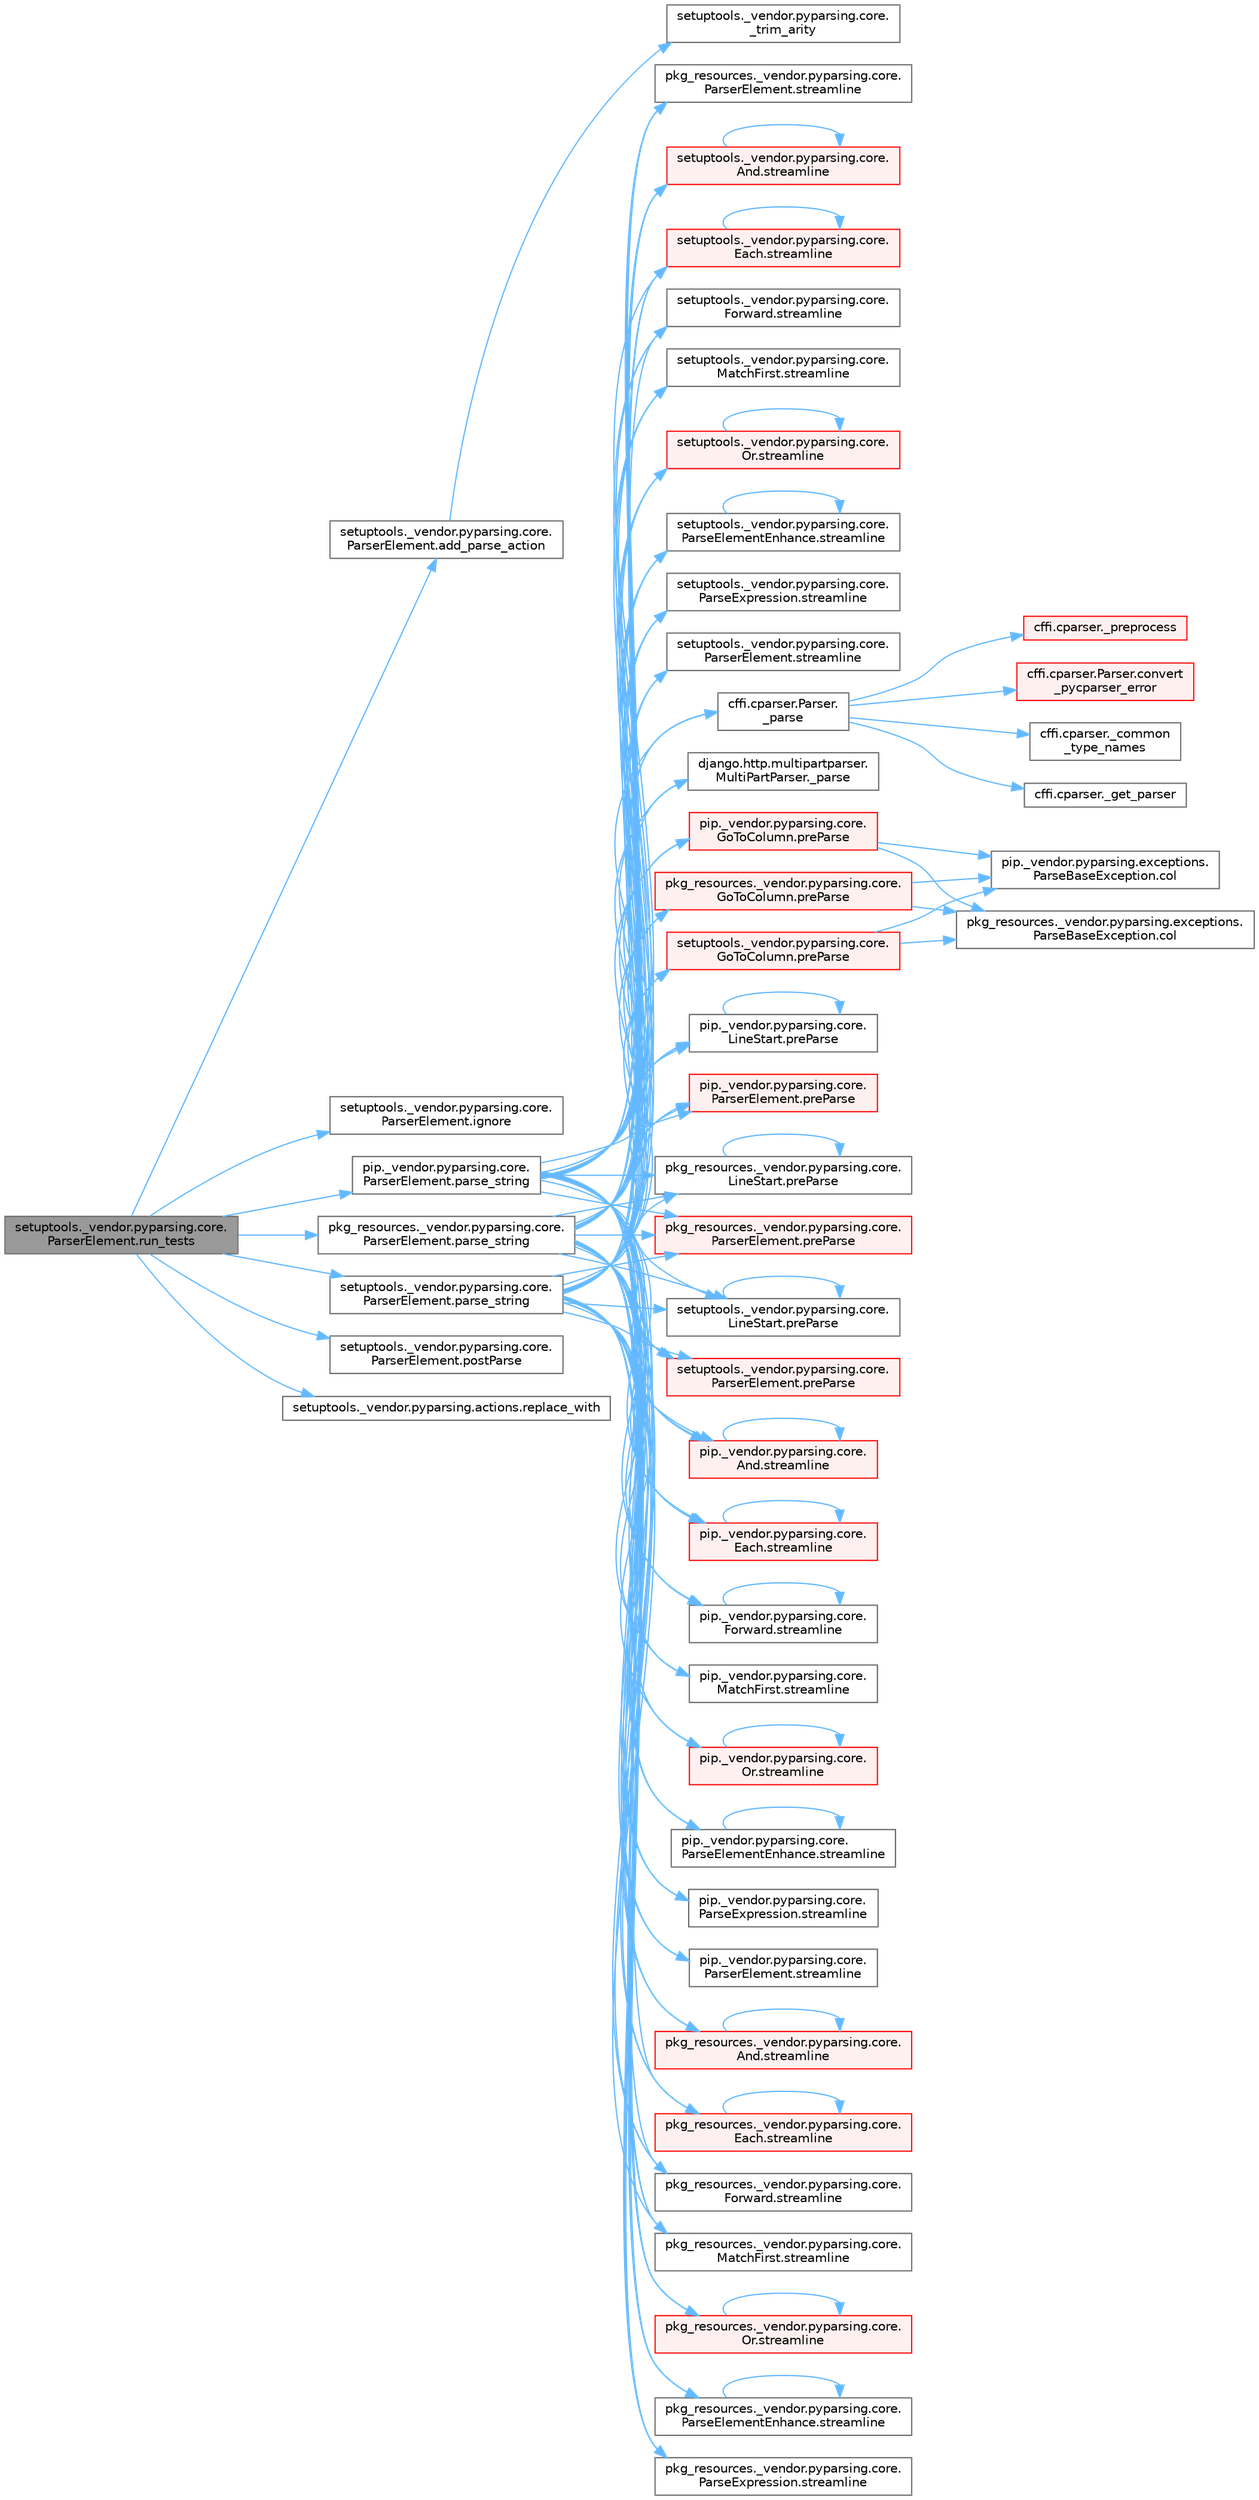 digraph "setuptools._vendor.pyparsing.core.ParserElement.run_tests"
{
 // LATEX_PDF_SIZE
  bgcolor="transparent";
  edge [fontname=Helvetica,fontsize=10,labelfontname=Helvetica,labelfontsize=10];
  node [fontname=Helvetica,fontsize=10,shape=box,height=0.2,width=0.4];
  rankdir="LR";
  Node1 [id="Node000001",label="setuptools._vendor.pyparsing.core.\lParserElement.run_tests",height=0.2,width=0.4,color="gray40", fillcolor="grey60", style="filled", fontcolor="black",tooltip=" "];
  Node1 -> Node2 [id="edge1_Node000001_Node000002",color="steelblue1",style="solid",tooltip=" "];
  Node2 [id="Node000002",label="setuptools._vendor.pyparsing.core.\lParserElement.add_parse_action",height=0.2,width=0.4,color="grey40", fillcolor="white", style="filled",URL="$classsetuptools_1_1__vendor_1_1pyparsing_1_1core_1_1_parser_element.html#a3aea7821990c433782ce81a63cd77b18",tooltip=" "];
  Node2 -> Node3 [id="edge2_Node000002_Node000003",color="steelblue1",style="solid",tooltip=" "];
  Node3 [id="Node000003",label="setuptools._vendor.pyparsing.core.\l_trim_arity",height=0.2,width=0.4,color="grey40", fillcolor="white", style="filled",URL="$namespacesetuptools_1_1__vendor_1_1pyparsing_1_1core.html#a6d6781370a1f3436fe3221167f2239d5",tooltip=" "];
  Node1 -> Node4 [id="edge3_Node000001_Node000004",color="steelblue1",style="solid",tooltip=" "];
  Node4 [id="Node000004",label="setuptools._vendor.pyparsing.core.\lParserElement.ignore",height=0.2,width=0.4,color="grey40", fillcolor="white", style="filled",URL="$classsetuptools_1_1__vendor_1_1pyparsing_1_1core_1_1_parser_element.html#a3d06b11f5c1ed2cf3d0fe9c72303a573",tooltip=" "];
  Node1 -> Node5 [id="edge4_Node000001_Node000005",color="steelblue1",style="solid",tooltip=" "];
  Node5 [id="Node000005",label="pip._vendor.pyparsing.core.\lParserElement.parse_string",height=0.2,width=0.4,color="grey40", fillcolor="white", style="filled",URL="$classpip_1_1__vendor_1_1pyparsing_1_1core_1_1_parser_element.html#ac17206f98799aeb9149ef0873423fb3d",tooltip=" "];
  Node5 -> Node6 [id="edge5_Node000005_Node000006",color="steelblue1",style="solid",tooltip=" "];
  Node6 [id="Node000006",label="cffi.cparser.Parser.\l_parse",height=0.2,width=0.4,color="grey40", fillcolor="white", style="filled",URL="$classcffi_1_1cparser_1_1_parser.html#a1e34a6250e166916f64724a073816414",tooltip=" "];
  Node6 -> Node7 [id="edge6_Node000006_Node000007",color="steelblue1",style="solid",tooltip=" "];
  Node7 [id="Node000007",label="cffi.cparser._common\l_type_names",height=0.2,width=0.4,color="grey40", fillcolor="white", style="filled",URL="$namespacecffi_1_1cparser.html#ad1e7fbfe345d73658edbbb69143d6af4",tooltip=" "];
  Node6 -> Node8 [id="edge7_Node000006_Node000008",color="steelblue1",style="solid",tooltip=" "];
  Node8 [id="Node000008",label="cffi.cparser._get_parser",height=0.2,width=0.4,color="grey40", fillcolor="white", style="filled",URL="$namespacecffi_1_1cparser.html#a5fac6df4b37bff6d34bddf1011e17744",tooltip=" "];
  Node6 -> Node9 [id="edge8_Node000006_Node000009",color="steelblue1",style="solid",tooltip=" "];
  Node9 [id="Node000009",label="cffi.cparser._preprocess",height=0.2,width=0.4,color="red", fillcolor="#FFF0F0", style="filled",URL="$namespacecffi_1_1cparser.html#a66b1e3de638efcf1ccd505832e306bdb",tooltip=" "];
  Node6 -> Node15 [id="edge9_Node000006_Node000015",color="steelblue1",style="solid",tooltip=" "];
  Node15 [id="Node000015",label="cffi.cparser.Parser.convert\l_pycparser_error",height=0.2,width=0.4,color="red", fillcolor="#FFF0F0", style="filled",URL="$classcffi_1_1cparser_1_1_parser.html#aa2308c4a4be419a7a50ec3136fe3342f",tooltip=" "];
  Node5 -> Node17 [id="edge10_Node000005_Node000017",color="steelblue1",style="solid",tooltip=" "];
  Node17 [id="Node000017",label="django.http.multipartparser.\lMultiPartParser._parse",height=0.2,width=0.4,color="grey40", fillcolor="white", style="filled",URL="$classdjango_1_1http_1_1multipartparser_1_1_multi_part_parser.html#adb07bed95c15670985ba7e9222bc071f",tooltip=" "];
  Node5 -> Node18 [id="edge11_Node000005_Node000018",color="steelblue1",style="solid",tooltip=" "];
  Node18 [id="Node000018",label="pip._vendor.pyparsing.core.\lGoToColumn.preParse",height=0.2,width=0.4,color="red", fillcolor="#FFF0F0", style="filled",URL="$classpip_1_1__vendor_1_1pyparsing_1_1core_1_1_go_to_column.html#ab95dd9011eaa3a49a7c21a5842ca80f1",tooltip=" "];
  Node18 -> Node19 [id="edge12_Node000018_Node000019",color="steelblue1",style="solid",tooltip=" "];
  Node19 [id="Node000019",label="pip._vendor.pyparsing.exceptions.\lParseBaseException.col",height=0.2,width=0.4,color="grey40", fillcolor="white", style="filled",URL="$classpip_1_1__vendor_1_1pyparsing_1_1exceptions_1_1_parse_base_exception.html#a6a546668947ddb30092a2cb2973b4428",tooltip=" "];
  Node18 -> Node20 [id="edge13_Node000018_Node000020",color="steelblue1",style="solid",tooltip=" "];
  Node20 [id="Node000020",label="pkg_resources._vendor.pyparsing.exceptions.\lParseBaseException.col",height=0.2,width=0.4,color="grey40", fillcolor="white", style="filled",URL="$classpkg__resources_1_1__vendor_1_1pyparsing_1_1exceptions_1_1_parse_base_exception.html#af276ae1ceb34d216f981d6146227eb5f",tooltip=" "];
  Node5 -> Node22 [id="edge14_Node000005_Node000022",color="steelblue1",style="solid",tooltip=" "];
  Node22 [id="Node000022",label="pip._vendor.pyparsing.core.\lLineStart.preParse",height=0.2,width=0.4,color="grey40", fillcolor="white", style="filled",URL="$classpip_1_1__vendor_1_1pyparsing_1_1core_1_1_line_start.html#a4842aabc215e597d34a37132bd2164c3",tooltip=" "];
  Node22 -> Node22 [id="edge15_Node000022_Node000022",color="steelblue1",style="solid",tooltip=" "];
  Node5 -> Node23 [id="edge16_Node000005_Node000023",color="steelblue1",style="solid",tooltip=" "];
  Node23 [id="Node000023",label="pip._vendor.pyparsing.core.\lParserElement.preParse",height=0.2,width=0.4,color="red", fillcolor="#FFF0F0", style="filled",URL="$classpip_1_1__vendor_1_1pyparsing_1_1core_1_1_parser_element.html#ab5e2fcbb7e83e0b5608eb5cbc31c17f0",tooltip=" "];
  Node5 -> Node27 [id="edge17_Node000005_Node000027",color="steelblue1",style="solid",tooltip=" "];
  Node27 [id="Node000027",label="pkg_resources._vendor.pyparsing.core.\lGoToColumn.preParse",height=0.2,width=0.4,color="red", fillcolor="#FFF0F0", style="filled",URL="$classpkg__resources_1_1__vendor_1_1pyparsing_1_1core_1_1_go_to_column.html#a7dda5f45c66a77d8f44482f0e4e60dc8",tooltip=" "];
  Node27 -> Node19 [id="edge18_Node000027_Node000019",color="steelblue1",style="solid",tooltip=" "];
  Node27 -> Node20 [id="edge19_Node000027_Node000020",color="steelblue1",style="solid",tooltip=" "];
  Node5 -> Node28 [id="edge20_Node000005_Node000028",color="steelblue1",style="solid",tooltip=" "];
  Node28 [id="Node000028",label="pkg_resources._vendor.pyparsing.core.\lLineStart.preParse",height=0.2,width=0.4,color="grey40", fillcolor="white", style="filled",URL="$classpkg__resources_1_1__vendor_1_1pyparsing_1_1core_1_1_line_start.html#a1a632746f9353dcd0ac03794f3ad10e0",tooltip=" "];
  Node28 -> Node28 [id="edge21_Node000028_Node000028",color="steelblue1",style="solid",tooltip=" "];
  Node5 -> Node29 [id="edge22_Node000005_Node000029",color="steelblue1",style="solid",tooltip=" "];
  Node29 [id="Node000029",label="pkg_resources._vendor.pyparsing.core.\lParserElement.preParse",height=0.2,width=0.4,color="red", fillcolor="#FFF0F0", style="filled",URL="$classpkg__resources_1_1__vendor_1_1pyparsing_1_1core_1_1_parser_element.html#a903b825f358cef436ee45d6e5b992208",tooltip=" "];
  Node5 -> Node30 [id="edge23_Node000005_Node000030",color="steelblue1",style="solid",tooltip=" "];
  Node30 [id="Node000030",label="setuptools._vendor.pyparsing.core.\lGoToColumn.preParse",height=0.2,width=0.4,color="red", fillcolor="#FFF0F0", style="filled",URL="$classsetuptools_1_1__vendor_1_1pyparsing_1_1core_1_1_go_to_column.html#a48014493358128169e063bf01683ab50",tooltip=" "];
  Node30 -> Node19 [id="edge24_Node000030_Node000019",color="steelblue1",style="solid",tooltip=" "];
  Node30 -> Node20 [id="edge25_Node000030_Node000020",color="steelblue1",style="solid",tooltip=" "];
  Node5 -> Node31 [id="edge26_Node000005_Node000031",color="steelblue1",style="solid",tooltip=" "];
  Node31 [id="Node000031",label="setuptools._vendor.pyparsing.core.\lLineStart.preParse",height=0.2,width=0.4,color="grey40", fillcolor="white", style="filled",URL="$classsetuptools_1_1__vendor_1_1pyparsing_1_1core_1_1_line_start.html#aa77a7d1eedaa73d5568db1c61b283a25",tooltip=" "];
  Node31 -> Node31 [id="edge27_Node000031_Node000031",color="steelblue1",style="solid",tooltip=" "];
  Node5 -> Node32 [id="edge28_Node000005_Node000032",color="steelblue1",style="solid",tooltip=" "];
  Node32 [id="Node000032",label="setuptools._vendor.pyparsing.core.\lParserElement.preParse",height=0.2,width=0.4,color="red", fillcolor="#FFF0F0", style="filled",URL="$classsetuptools_1_1__vendor_1_1pyparsing_1_1core_1_1_parser_element.html#a685a6f15fdc46b4ac7a138afb9f3b707",tooltip=" "];
  Node5 -> Node33 [id="edge29_Node000005_Node000033",color="steelblue1",style="solid",tooltip=" "];
  Node33 [id="Node000033",label="pip._vendor.pyparsing.core.\lAnd.streamline",height=0.2,width=0.4,color="red", fillcolor="#FFF0F0", style="filled",URL="$classpip_1_1__vendor_1_1pyparsing_1_1core_1_1_and.html#a7446a6e43ede488c85348e0bc684f01a",tooltip=" "];
  Node33 -> Node33 [id="edge30_Node000033_Node000033",color="steelblue1",style="solid",tooltip=" "];
  Node5 -> Node43 [id="edge31_Node000005_Node000043",color="steelblue1",style="solid",tooltip=" "];
  Node43 [id="Node000043",label="pip._vendor.pyparsing.core.\lEach.streamline",height=0.2,width=0.4,color="red", fillcolor="#FFF0F0", style="filled",URL="$classpip_1_1__vendor_1_1pyparsing_1_1core_1_1_each.html#a96aa5153ac4224d3fb453b3bdd797ff1",tooltip=" "];
  Node43 -> Node43 [id="edge32_Node000043_Node000043",color="steelblue1",style="solid",tooltip=" "];
  Node5 -> Node44 [id="edge33_Node000005_Node000044",color="steelblue1",style="solid",tooltip=" "];
  Node44 [id="Node000044",label="pip._vendor.pyparsing.core.\lForward.streamline",height=0.2,width=0.4,color="grey40", fillcolor="white", style="filled",URL="$classpip_1_1__vendor_1_1pyparsing_1_1core_1_1_forward.html#af7a204ab4698054e11ef4e000b50fcfb",tooltip=" "];
  Node44 -> Node44 [id="edge34_Node000044_Node000044",color="steelblue1",style="solid",tooltip=" "];
  Node5 -> Node45 [id="edge35_Node000005_Node000045",color="steelblue1",style="solid",tooltip=" "];
  Node45 [id="Node000045",label="pip._vendor.pyparsing.core.\lMatchFirst.streamline",height=0.2,width=0.4,color="grey40", fillcolor="white", style="filled",URL="$classpip_1_1__vendor_1_1pyparsing_1_1core_1_1_match_first.html#abf1fe67ee259fd48394355a34da0cd31",tooltip=" "];
  Node5 -> Node46 [id="edge36_Node000005_Node000046",color="steelblue1",style="solid",tooltip=" "];
  Node46 [id="Node000046",label="pip._vendor.pyparsing.core.\lOr.streamline",height=0.2,width=0.4,color="red", fillcolor="#FFF0F0", style="filled",URL="$classpip_1_1__vendor_1_1pyparsing_1_1core_1_1_or.html#aaaf554dbc1aec5d9cddf31cd519f8a95",tooltip=" "];
  Node46 -> Node46 [id="edge37_Node000046_Node000046",color="steelblue1",style="solid",tooltip=" "];
  Node5 -> Node47 [id="edge38_Node000005_Node000047",color="steelblue1",style="solid",tooltip=" "];
  Node47 [id="Node000047",label="pip._vendor.pyparsing.core.\lParseElementEnhance.streamline",height=0.2,width=0.4,color="grey40", fillcolor="white", style="filled",URL="$classpip_1_1__vendor_1_1pyparsing_1_1core_1_1_parse_element_enhance.html#a22fa734d3ca75a32b364ac5022b6efeb",tooltip=" "];
  Node47 -> Node47 [id="edge39_Node000047_Node000047",color="steelblue1",style="solid",tooltip=" "];
  Node5 -> Node48 [id="edge40_Node000005_Node000048",color="steelblue1",style="solid",tooltip=" "];
  Node48 [id="Node000048",label="pip._vendor.pyparsing.core.\lParseExpression.streamline",height=0.2,width=0.4,color="grey40", fillcolor="white", style="filled",URL="$classpip_1_1__vendor_1_1pyparsing_1_1core_1_1_parse_expression.html#a21690d6009b05f1e3ecca6cc12565864",tooltip=" "];
  Node5 -> Node49 [id="edge41_Node000005_Node000049",color="steelblue1",style="solid",tooltip=" "];
  Node49 [id="Node000049",label="pip._vendor.pyparsing.core.\lParserElement.streamline",height=0.2,width=0.4,color="grey40", fillcolor="white", style="filled",URL="$classpip_1_1__vendor_1_1pyparsing_1_1core_1_1_parser_element.html#ac5e2a623f5a6ce62459a6de3603af070",tooltip=" "];
  Node5 -> Node50 [id="edge42_Node000005_Node000050",color="steelblue1",style="solid",tooltip=" "];
  Node50 [id="Node000050",label="pkg_resources._vendor.pyparsing.core.\lAnd.streamline",height=0.2,width=0.4,color="red", fillcolor="#FFF0F0", style="filled",URL="$classpkg__resources_1_1__vendor_1_1pyparsing_1_1core_1_1_and.html#a961e2458f172f1d34fe94a756cdf9a0e",tooltip=" "];
  Node50 -> Node50 [id="edge43_Node000050_Node000050",color="steelblue1",style="solid",tooltip=" "];
  Node5 -> Node51 [id="edge44_Node000005_Node000051",color="steelblue1",style="solid",tooltip=" "];
  Node51 [id="Node000051",label="pkg_resources._vendor.pyparsing.core.\lEach.streamline",height=0.2,width=0.4,color="red", fillcolor="#FFF0F0", style="filled",URL="$classpkg__resources_1_1__vendor_1_1pyparsing_1_1core_1_1_each.html#af5805f767d634140e3c0c7e8bbe0c1f0",tooltip=" "];
  Node51 -> Node51 [id="edge45_Node000051_Node000051",color="steelblue1",style="solid",tooltip=" "];
  Node5 -> Node52 [id="edge46_Node000005_Node000052",color="steelblue1",style="solid",tooltip=" "];
  Node52 [id="Node000052",label="pkg_resources._vendor.pyparsing.core.\lForward.streamline",height=0.2,width=0.4,color="grey40", fillcolor="white", style="filled",URL="$classpkg__resources_1_1__vendor_1_1pyparsing_1_1core_1_1_forward.html#a66fde559cb44c331c3a4595c29bf93f0",tooltip=" "];
  Node5 -> Node53 [id="edge47_Node000005_Node000053",color="steelblue1",style="solid",tooltip=" "];
  Node53 [id="Node000053",label="pkg_resources._vendor.pyparsing.core.\lMatchFirst.streamline",height=0.2,width=0.4,color="grey40", fillcolor="white", style="filled",URL="$classpkg__resources_1_1__vendor_1_1pyparsing_1_1core_1_1_match_first.html#afa499841e9b708a4ce0f1021931c2e41",tooltip=" "];
  Node5 -> Node54 [id="edge48_Node000005_Node000054",color="steelblue1",style="solid",tooltip=" "];
  Node54 [id="Node000054",label="pkg_resources._vendor.pyparsing.core.\lOr.streamline",height=0.2,width=0.4,color="red", fillcolor="#FFF0F0", style="filled",URL="$classpkg__resources_1_1__vendor_1_1pyparsing_1_1core_1_1_or.html#a854639b74587124e16b98edd0607316c",tooltip=" "];
  Node54 -> Node54 [id="edge49_Node000054_Node000054",color="steelblue1",style="solid",tooltip=" "];
  Node5 -> Node55 [id="edge50_Node000005_Node000055",color="steelblue1",style="solid",tooltip=" "];
  Node55 [id="Node000055",label="pkg_resources._vendor.pyparsing.core.\lParseElementEnhance.streamline",height=0.2,width=0.4,color="grey40", fillcolor="white", style="filled",URL="$classpkg__resources_1_1__vendor_1_1pyparsing_1_1core_1_1_parse_element_enhance.html#a368d4a490eb43f829e76318b01b3689e",tooltip=" "];
  Node55 -> Node55 [id="edge51_Node000055_Node000055",color="steelblue1",style="solid",tooltip=" "];
  Node5 -> Node56 [id="edge52_Node000005_Node000056",color="steelblue1",style="solid",tooltip=" "];
  Node56 [id="Node000056",label="pkg_resources._vendor.pyparsing.core.\lParseExpression.streamline",height=0.2,width=0.4,color="grey40", fillcolor="white", style="filled",URL="$classpkg__resources_1_1__vendor_1_1pyparsing_1_1core_1_1_parse_expression.html#a3f167c02a6631f0a6015e67fd164b538",tooltip=" "];
  Node5 -> Node57 [id="edge53_Node000005_Node000057",color="steelblue1",style="solid",tooltip=" "];
  Node57 [id="Node000057",label="pkg_resources._vendor.pyparsing.core.\lParserElement.streamline",height=0.2,width=0.4,color="grey40", fillcolor="white", style="filled",URL="$classpkg__resources_1_1__vendor_1_1pyparsing_1_1core_1_1_parser_element.html#ab0c0a21af8196700be2b1f2c9322ee59",tooltip=" "];
  Node5 -> Node58 [id="edge54_Node000005_Node000058",color="steelblue1",style="solid",tooltip=" "];
  Node58 [id="Node000058",label="setuptools._vendor.pyparsing.core.\lAnd.streamline",height=0.2,width=0.4,color="red", fillcolor="#FFF0F0", style="filled",URL="$classsetuptools_1_1__vendor_1_1pyparsing_1_1core_1_1_and.html#a994b65a179dc06dec0a35a9e661bbbcf",tooltip=" "];
  Node58 -> Node58 [id="edge55_Node000058_Node000058",color="steelblue1",style="solid",tooltip=" "];
  Node5 -> Node59 [id="edge56_Node000005_Node000059",color="steelblue1",style="solid",tooltip=" "];
  Node59 [id="Node000059",label="setuptools._vendor.pyparsing.core.\lEach.streamline",height=0.2,width=0.4,color="red", fillcolor="#FFF0F0", style="filled",URL="$classsetuptools_1_1__vendor_1_1pyparsing_1_1core_1_1_each.html#a1bab1a878298d884782c2dcea9b7b2ff",tooltip=" "];
  Node59 -> Node59 [id="edge57_Node000059_Node000059",color="steelblue1",style="solid",tooltip=" "];
  Node5 -> Node60 [id="edge58_Node000005_Node000060",color="steelblue1",style="solid",tooltip=" "];
  Node60 [id="Node000060",label="setuptools._vendor.pyparsing.core.\lForward.streamline",height=0.2,width=0.4,color="grey40", fillcolor="white", style="filled",URL="$classsetuptools_1_1__vendor_1_1pyparsing_1_1core_1_1_forward.html#afa09cc446e9aa37468f0c0d2dd911839",tooltip=" "];
  Node5 -> Node61 [id="edge59_Node000005_Node000061",color="steelblue1",style="solid",tooltip=" "];
  Node61 [id="Node000061",label="setuptools._vendor.pyparsing.core.\lMatchFirst.streamline",height=0.2,width=0.4,color="grey40", fillcolor="white", style="filled",URL="$classsetuptools_1_1__vendor_1_1pyparsing_1_1core_1_1_match_first.html#a17167d182eb29328bff71dc0f9a508e5",tooltip=" "];
  Node5 -> Node62 [id="edge60_Node000005_Node000062",color="steelblue1",style="solid",tooltip=" "];
  Node62 [id="Node000062",label="setuptools._vendor.pyparsing.core.\lOr.streamline",height=0.2,width=0.4,color="red", fillcolor="#FFF0F0", style="filled",URL="$classsetuptools_1_1__vendor_1_1pyparsing_1_1core_1_1_or.html#aeab055b0277cb2c7035b849cfc773127",tooltip=" "];
  Node62 -> Node62 [id="edge61_Node000062_Node000062",color="steelblue1",style="solid",tooltip=" "];
  Node5 -> Node63 [id="edge62_Node000005_Node000063",color="steelblue1",style="solid",tooltip=" "];
  Node63 [id="Node000063",label="setuptools._vendor.pyparsing.core.\lParseElementEnhance.streamline",height=0.2,width=0.4,color="grey40", fillcolor="white", style="filled",URL="$classsetuptools_1_1__vendor_1_1pyparsing_1_1core_1_1_parse_element_enhance.html#afc3722d8d933d517c434afd37c526e19",tooltip=" "];
  Node63 -> Node63 [id="edge63_Node000063_Node000063",color="steelblue1",style="solid",tooltip=" "];
  Node5 -> Node64 [id="edge64_Node000005_Node000064",color="steelblue1",style="solid",tooltip=" "];
  Node64 [id="Node000064",label="setuptools._vendor.pyparsing.core.\lParseExpression.streamline",height=0.2,width=0.4,color="grey40", fillcolor="white", style="filled",URL="$classsetuptools_1_1__vendor_1_1pyparsing_1_1core_1_1_parse_expression.html#a4140ffb6891d270d31aef72b4680671e",tooltip=" "];
  Node5 -> Node65 [id="edge65_Node000005_Node000065",color="steelblue1",style="solid",tooltip=" "];
  Node65 [id="Node000065",label="setuptools._vendor.pyparsing.core.\lParserElement.streamline",height=0.2,width=0.4,color="grey40", fillcolor="white", style="filled",URL="$classsetuptools_1_1__vendor_1_1pyparsing_1_1core_1_1_parser_element.html#a029e8bc3abaede94567b793df66b7cc5",tooltip=" "];
  Node1 -> Node66 [id="edge66_Node000001_Node000066",color="steelblue1",style="solid",tooltip=" "];
  Node66 [id="Node000066",label="pkg_resources._vendor.pyparsing.core.\lParserElement.parse_string",height=0.2,width=0.4,color="grey40", fillcolor="white", style="filled",URL="$classpkg__resources_1_1__vendor_1_1pyparsing_1_1core_1_1_parser_element.html#a8c3e947b9af4425a1b7f4c8db034a549",tooltip=" "];
  Node66 -> Node6 [id="edge67_Node000066_Node000006",color="steelblue1",style="solid",tooltip=" "];
  Node66 -> Node17 [id="edge68_Node000066_Node000017",color="steelblue1",style="solid",tooltip=" "];
  Node66 -> Node18 [id="edge69_Node000066_Node000018",color="steelblue1",style="solid",tooltip=" "];
  Node66 -> Node22 [id="edge70_Node000066_Node000022",color="steelblue1",style="solid",tooltip=" "];
  Node66 -> Node23 [id="edge71_Node000066_Node000023",color="steelblue1",style="solid",tooltip=" "];
  Node66 -> Node27 [id="edge72_Node000066_Node000027",color="steelblue1",style="solid",tooltip=" "];
  Node66 -> Node28 [id="edge73_Node000066_Node000028",color="steelblue1",style="solid",tooltip=" "];
  Node66 -> Node29 [id="edge74_Node000066_Node000029",color="steelblue1",style="solid",tooltip=" "];
  Node66 -> Node30 [id="edge75_Node000066_Node000030",color="steelblue1",style="solid",tooltip=" "];
  Node66 -> Node31 [id="edge76_Node000066_Node000031",color="steelblue1",style="solid",tooltip=" "];
  Node66 -> Node32 [id="edge77_Node000066_Node000032",color="steelblue1",style="solid",tooltip=" "];
  Node66 -> Node33 [id="edge78_Node000066_Node000033",color="steelblue1",style="solid",tooltip=" "];
  Node66 -> Node43 [id="edge79_Node000066_Node000043",color="steelblue1",style="solid",tooltip=" "];
  Node66 -> Node44 [id="edge80_Node000066_Node000044",color="steelblue1",style="solid",tooltip=" "];
  Node66 -> Node45 [id="edge81_Node000066_Node000045",color="steelblue1",style="solid",tooltip=" "];
  Node66 -> Node46 [id="edge82_Node000066_Node000046",color="steelblue1",style="solid",tooltip=" "];
  Node66 -> Node47 [id="edge83_Node000066_Node000047",color="steelblue1",style="solid",tooltip=" "];
  Node66 -> Node48 [id="edge84_Node000066_Node000048",color="steelblue1",style="solid",tooltip=" "];
  Node66 -> Node49 [id="edge85_Node000066_Node000049",color="steelblue1",style="solid",tooltip=" "];
  Node66 -> Node50 [id="edge86_Node000066_Node000050",color="steelblue1",style="solid",tooltip=" "];
  Node66 -> Node51 [id="edge87_Node000066_Node000051",color="steelblue1",style="solid",tooltip=" "];
  Node66 -> Node52 [id="edge88_Node000066_Node000052",color="steelblue1",style="solid",tooltip=" "];
  Node66 -> Node53 [id="edge89_Node000066_Node000053",color="steelblue1",style="solid",tooltip=" "];
  Node66 -> Node54 [id="edge90_Node000066_Node000054",color="steelblue1",style="solid",tooltip=" "];
  Node66 -> Node55 [id="edge91_Node000066_Node000055",color="steelblue1",style="solid",tooltip=" "];
  Node66 -> Node56 [id="edge92_Node000066_Node000056",color="steelblue1",style="solid",tooltip=" "];
  Node66 -> Node57 [id="edge93_Node000066_Node000057",color="steelblue1",style="solid",tooltip=" "];
  Node66 -> Node58 [id="edge94_Node000066_Node000058",color="steelblue1",style="solid",tooltip=" "];
  Node66 -> Node59 [id="edge95_Node000066_Node000059",color="steelblue1",style="solid",tooltip=" "];
  Node66 -> Node60 [id="edge96_Node000066_Node000060",color="steelblue1",style="solid",tooltip=" "];
  Node66 -> Node61 [id="edge97_Node000066_Node000061",color="steelblue1",style="solid",tooltip=" "];
  Node66 -> Node62 [id="edge98_Node000066_Node000062",color="steelblue1",style="solid",tooltip=" "];
  Node66 -> Node63 [id="edge99_Node000066_Node000063",color="steelblue1",style="solid",tooltip=" "];
  Node66 -> Node64 [id="edge100_Node000066_Node000064",color="steelblue1",style="solid",tooltip=" "];
  Node66 -> Node65 [id="edge101_Node000066_Node000065",color="steelblue1",style="solid",tooltip=" "];
  Node1 -> Node67 [id="edge102_Node000001_Node000067",color="steelblue1",style="solid",tooltip=" "];
  Node67 [id="Node000067",label="setuptools._vendor.pyparsing.core.\lParserElement.parse_string",height=0.2,width=0.4,color="grey40", fillcolor="white", style="filled",URL="$classsetuptools_1_1__vendor_1_1pyparsing_1_1core_1_1_parser_element.html#a4bceb4c6190dd0bd2ea4c6ef9e8fe6f9",tooltip=" "];
  Node67 -> Node6 [id="edge103_Node000067_Node000006",color="steelblue1",style="solid",tooltip=" "];
  Node67 -> Node17 [id="edge104_Node000067_Node000017",color="steelblue1",style="solid",tooltip=" "];
  Node67 -> Node18 [id="edge105_Node000067_Node000018",color="steelblue1",style="solid",tooltip=" "];
  Node67 -> Node22 [id="edge106_Node000067_Node000022",color="steelblue1",style="solid",tooltip=" "];
  Node67 -> Node23 [id="edge107_Node000067_Node000023",color="steelblue1",style="solid",tooltip=" "];
  Node67 -> Node27 [id="edge108_Node000067_Node000027",color="steelblue1",style="solid",tooltip=" "];
  Node67 -> Node28 [id="edge109_Node000067_Node000028",color="steelblue1",style="solid",tooltip=" "];
  Node67 -> Node29 [id="edge110_Node000067_Node000029",color="steelblue1",style="solid",tooltip=" "];
  Node67 -> Node30 [id="edge111_Node000067_Node000030",color="steelblue1",style="solid",tooltip=" "];
  Node67 -> Node31 [id="edge112_Node000067_Node000031",color="steelblue1",style="solid",tooltip=" "];
  Node67 -> Node32 [id="edge113_Node000067_Node000032",color="steelblue1",style="solid",tooltip=" "];
  Node67 -> Node33 [id="edge114_Node000067_Node000033",color="steelblue1",style="solid",tooltip=" "];
  Node67 -> Node43 [id="edge115_Node000067_Node000043",color="steelblue1",style="solid",tooltip=" "];
  Node67 -> Node44 [id="edge116_Node000067_Node000044",color="steelblue1",style="solid",tooltip=" "];
  Node67 -> Node45 [id="edge117_Node000067_Node000045",color="steelblue1",style="solid",tooltip=" "];
  Node67 -> Node46 [id="edge118_Node000067_Node000046",color="steelblue1",style="solid",tooltip=" "];
  Node67 -> Node47 [id="edge119_Node000067_Node000047",color="steelblue1",style="solid",tooltip=" "];
  Node67 -> Node48 [id="edge120_Node000067_Node000048",color="steelblue1",style="solid",tooltip=" "];
  Node67 -> Node49 [id="edge121_Node000067_Node000049",color="steelblue1",style="solid",tooltip=" "];
  Node67 -> Node50 [id="edge122_Node000067_Node000050",color="steelblue1",style="solid",tooltip=" "];
  Node67 -> Node51 [id="edge123_Node000067_Node000051",color="steelblue1",style="solid",tooltip=" "];
  Node67 -> Node52 [id="edge124_Node000067_Node000052",color="steelblue1",style="solid",tooltip=" "];
  Node67 -> Node53 [id="edge125_Node000067_Node000053",color="steelblue1",style="solid",tooltip=" "];
  Node67 -> Node54 [id="edge126_Node000067_Node000054",color="steelblue1",style="solid",tooltip=" "];
  Node67 -> Node55 [id="edge127_Node000067_Node000055",color="steelblue1",style="solid",tooltip=" "];
  Node67 -> Node56 [id="edge128_Node000067_Node000056",color="steelblue1",style="solid",tooltip=" "];
  Node67 -> Node57 [id="edge129_Node000067_Node000057",color="steelblue1",style="solid",tooltip=" "];
  Node67 -> Node58 [id="edge130_Node000067_Node000058",color="steelblue1",style="solid",tooltip=" "];
  Node67 -> Node59 [id="edge131_Node000067_Node000059",color="steelblue1",style="solid",tooltip=" "];
  Node67 -> Node60 [id="edge132_Node000067_Node000060",color="steelblue1",style="solid",tooltip=" "];
  Node67 -> Node61 [id="edge133_Node000067_Node000061",color="steelblue1",style="solid",tooltip=" "];
  Node67 -> Node62 [id="edge134_Node000067_Node000062",color="steelblue1",style="solid",tooltip=" "];
  Node67 -> Node63 [id="edge135_Node000067_Node000063",color="steelblue1",style="solid",tooltip=" "];
  Node67 -> Node64 [id="edge136_Node000067_Node000064",color="steelblue1",style="solid",tooltip=" "];
  Node67 -> Node65 [id="edge137_Node000067_Node000065",color="steelblue1",style="solid",tooltip=" "];
  Node1 -> Node68 [id="edge138_Node000001_Node000068",color="steelblue1",style="solid",tooltip=" "];
  Node68 [id="Node000068",label="setuptools._vendor.pyparsing.core.\lParserElement.postParse",height=0.2,width=0.4,color="grey40", fillcolor="white", style="filled",URL="$classsetuptools_1_1__vendor_1_1pyparsing_1_1core_1_1_parser_element.html#a715076cdbc6b4f6bd980c5a3e66552e9",tooltip=" "];
  Node1 -> Node69 [id="edge139_Node000001_Node000069",color="steelblue1",style="solid",tooltip=" "];
  Node69 [id="Node000069",label="setuptools._vendor.pyparsing.actions.replace_with",height=0.2,width=0.4,color="grey40", fillcolor="white", style="filled",URL="$namespacesetuptools_1_1__vendor_1_1pyparsing_1_1actions.html#a07816a1dddc96fd2f40cecfca4123857",tooltip=" "];
}

